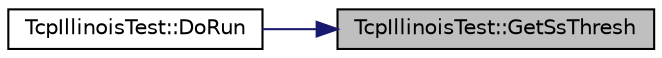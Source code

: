 digraph "TcpIllinoisTest::GetSsThresh"
{
 // LATEX_PDF_SIZE
  edge [fontname="Helvetica",fontsize="10",labelfontname="Helvetica",labelfontsize="10"];
  node [fontname="Helvetica",fontsize="10",shape=record];
  rankdir="RL";
  Node1 [label="TcpIllinoisTest::GetSsThresh",height=0.2,width=0.4,color="black", fillcolor="grey75", style="filled", fontcolor="black",tooltip="brief Get and check the SSH threshold."];
  Node1 -> Node2 [dir="back",color="midnightblue",fontsize="10",style="solid",fontname="Helvetica"];
  Node2 [label="TcpIllinoisTest::DoRun",height=0.2,width=0.4,color="black", fillcolor="white", style="filled",URL="$class_tcp_illinois_test.html#a496fabd3bdc6378fda2a552d7cc202c9",tooltip="Implementation to actually run this TestCase."];
}

